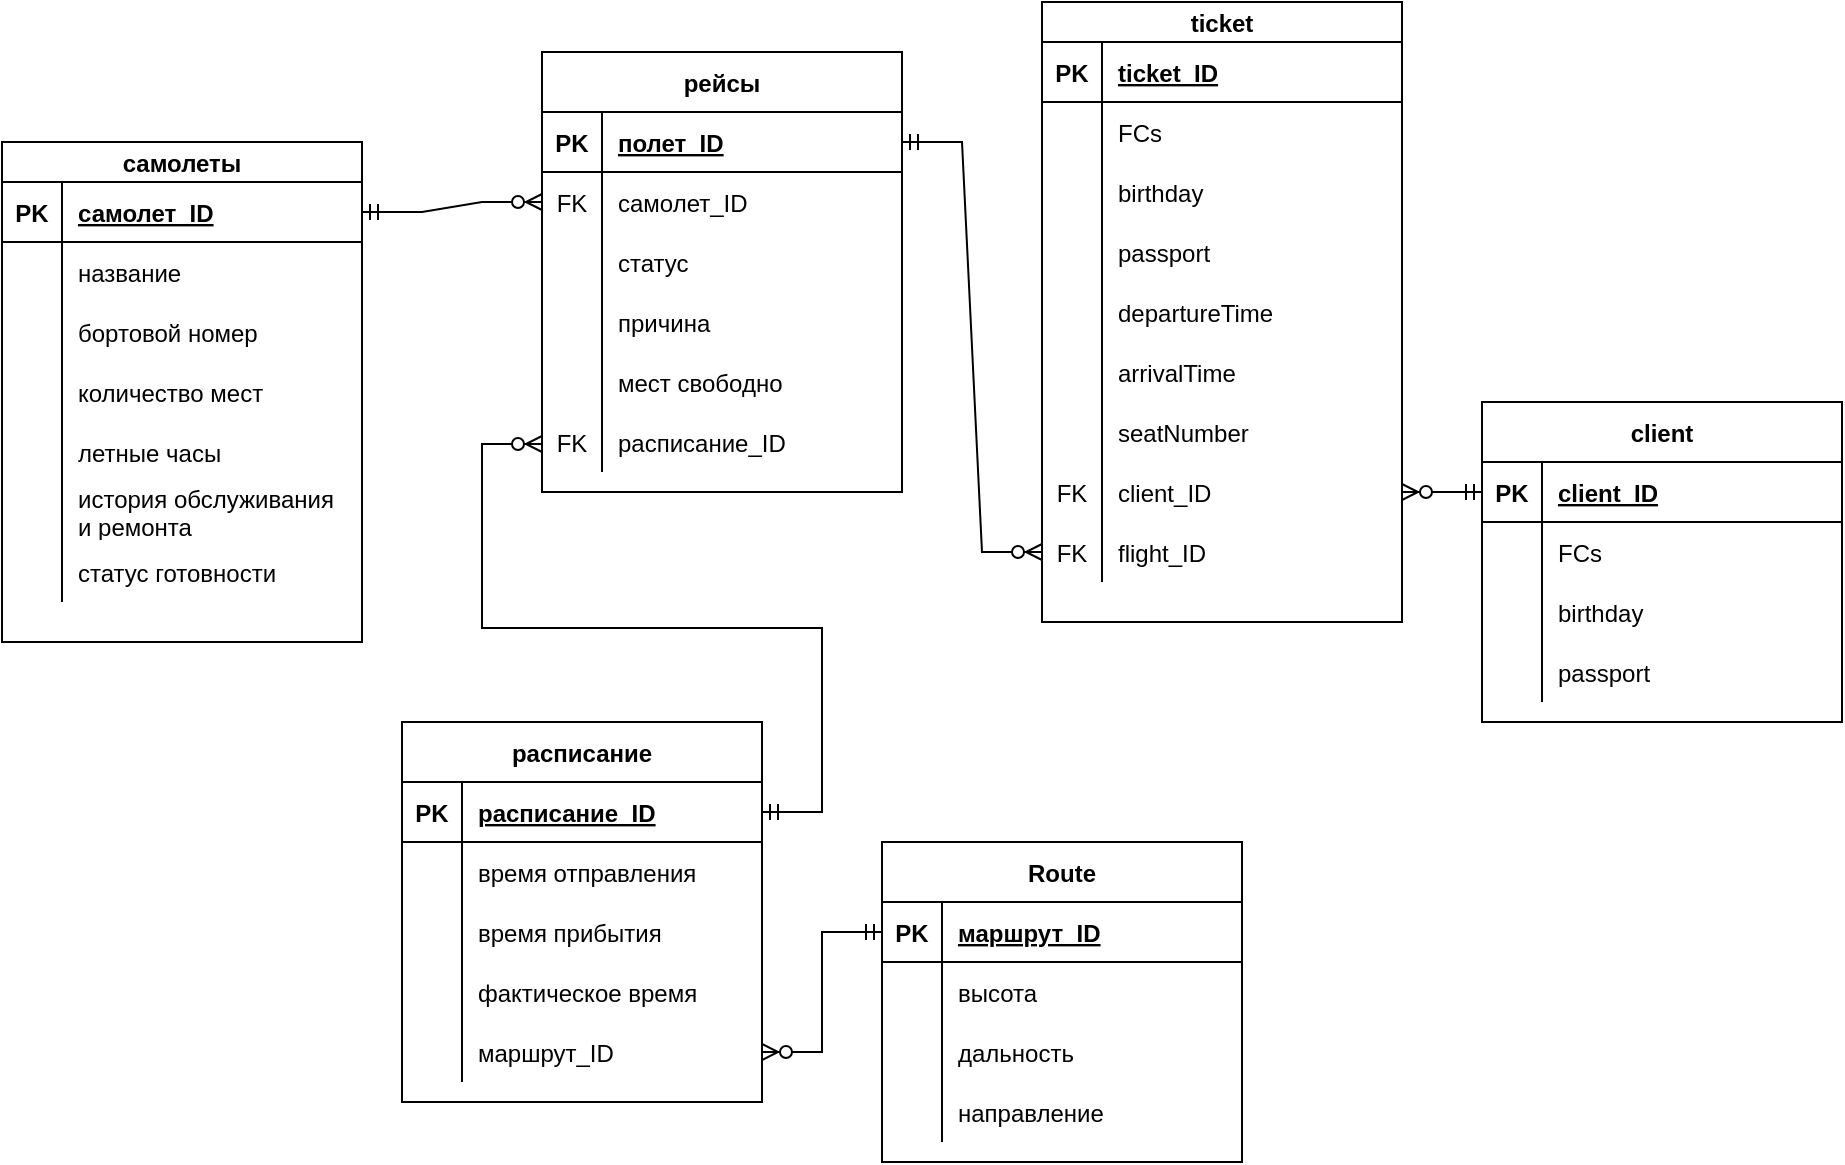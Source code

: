 <mxfile version="20.0.1" type="github">
  <diagram id="R2lEEEUBdFMjLlhIrx00" name="Page-1">
    <mxGraphModel dx="2272" dy="792" grid="1" gridSize="10" guides="1" tooltips="1" connect="1" arrows="1" fold="1" page="1" pageScale="1" pageWidth="850" pageHeight="1100" math="0" shadow="0" extFonts="Permanent Marker^https://fonts.googleapis.com/css?family=Permanent+Marker">
      <root>
        <mxCell id="0" />
        <mxCell id="1" parent="0" />
        <mxCell id="EVP1Cg2In_vTliaGGK_m-15" value="самолеты" style="shape=table;startSize=20;container=1;collapsible=1;childLayout=tableLayout;fixedRows=1;rowLines=0;fontStyle=1;align=center;resizeLast=1;" parent="1" vertex="1">
          <mxGeometry x="-830" y="100" width="180" height="250" as="geometry" />
        </mxCell>
        <mxCell id="EVP1Cg2In_vTliaGGK_m-16" value="" style="shape=tableRow;horizontal=0;startSize=0;swimlaneHead=0;swimlaneBody=0;fillColor=none;collapsible=0;dropTarget=0;points=[[0,0.5],[1,0.5]];portConstraint=eastwest;top=0;left=0;right=0;bottom=1;" parent="EVP1Cg2In_vTliaGGK_m-15" vertex="1">
          <mxGeometry y="20" width="180" height="30" as="geometry" />
        </mxCell>
        <mxCell id="EVP1Cg2In_vTliaGGK_m-17" value="PK" style="shape=partialRectangle;connectable=0;fillColor=none;top=0;left=0;bottom=0;right=0;fontStyle=1;overflow=hidden;" parent="EVP1Cg2In_vTliaGGK_m-16" vertex="1">
          <mxGeometry width="30" height="30" as="geometry">
            <mxRectangle width="30" height="30" as="alternateBounds" />
          </mxGeometry>
        </mxCell>
        <mxCell id="EVP1Cg2In_vTliaGGK_m-18" value="самолет_ID" style="shape=partialRectangle;connectable=0;fillColor=none;top=0;left=0;bottom=0;right=0;align=left;spacingLeft=6;fontStyle=5;overflow=hidden;" parent="EVP1Cg2In_vTliaGGK_m-16" vertex="1">
          <mxGeometry x="30" width="150" height="30" as="geometry">
            <mxRectangle width="150" height="30" as="alternateBounds" />
          </mxGeometry>
        </mxCell>
        <mxCell id="EVP1Cg2In_vTliaGGK_m-19" value="" style="shape=tableRow;horizontal=0;startSize=0;swimlaneHead=0;swimlaneBody=0;fillColor=none;collapsible=0;dropTarget=0;points=[[0,0.5],[1,0.5]];portConstraint=eastwest;top=0;left=0;right=0;bottom=0;" parent="EVP1Cg2In_vTliaGGK_m-15" vertex="1">
          <mxGeometry y="50" width="180" height="30" as="geometry" />
        </mxCell>
        <mxCell id="EVP1Cg2In_vTliaGGK_m-20" value="" style="shape=partialRectangle;connectable=0;fillColor=none;top=0;left=0;bottom=0;right=0;editable=1;overflow=hidden;" parent="EVP1Cg2In_vTliaGGK_m-19" vertex="1">
          <mxGeometry width="30" height="30" as="geometry">
            <mxRectangle width="30" height="30" as="alternateBounds" />
          </mxGeometry>
        </mxCell>
        <mxCell id="EVP1Cg2In_vTliaGGK_m-21" value="название" style="shape=partialRectangle;connectable=0;fillColor=none;top=0;left=0;bottom=0;right=0;align=left;spacingLeft=6;overflow=hidden;" parent="EVP1Cg2In_vTliaGGK_m-19" vertex="1">
          <mxGeometry x="30" width="150" height="30" as="geometry">
            <mxRectangle width="150" height="30" as="alternateBounds" />
          </mxGeometry>
        </mxCell>
        <mxCell id="EVP1Cg2In_vTliaGGK_m-22" value="" style="shape=tableRow;horizontal=0;startSize=0;swimlaneHead=0;swimlaneBody=0;fillColor=none;collapsible=0;dropTarget=0;points=[[0,0.5],[1,0.5]];portConstraint=eastwest;top=0;left=0;right=0;bottom=0;" parent="EVP1Cg2In_vTliaGGK_m-15" vertex="1">
          <mxGeometry y="80" width="180" height="30" as="geometry" />
        </mxCell>
        <mxCell id="EVP1Cg2In_vTliaGGK_m-23" value="" style="shape=partialRectangle;connectable=0;fillColor=none;top=0;left=0;bottom=0;right=0;editable=1;overflow=hidden;" parent="EVP1Cg2In_vTliaGGK_m-22" vertex="1">
          <mxGeometry width="30" height="30" as="geometry">
            <mxRectangle width="30" height="30" as="alternateBounds" />
          </mxGeometry>
        </mxCell>
        <mxCell id="EVP1Cg2In_vTliaGGK_m-24" value="бортовой номер" style="shape=partialRectangle;connectable=0;fillColor=none;top=0;left=0;bottom=0;right=0;align=left;spacingLeft=6;overflow=hidden;" parent="EVP1Cg2In_vTliaGGK_m-22" vertex="1">
          <mxGeometry x="30" width="150" height="30" as="geometry">
            <mxRectangle width="150" height="30" as="alternateBounds" />
          </mxGeometry>
        </mxCell>
        <mxCell id="EVP1Cg2In_vTliaGGK_m-25" value="" style="shape=tableRow;horizontal=0;startSize=0;swimlaneHead=0;swimlaneBody=0;fillColor=none;collapsible=0;dropTarget=0;points=[[0,0.5],[1,0.5]];portConstraint=eastwest;top=0;left=0;right=0;bottom=0;" parent="EVP1Cg2In_vTliaGGK_m-15" vertex="1">
          <mxGeometry y="110" width="180" height="30" as="geometry" />
        </mxCell>
        <mxCell id="EVP1Cg2In_vTliaGGK_m-26" value="" style="shape=partialRectangle;connectable=0;fillColor=none;top=0;left=0;bottom=0;right=0;editable=1;overflow=hidden;" parent="EVP1Cg2In_vTliaGGK_m-25" vertex="1">
          <mxGeometry width="30" height="30" as="geometry">
            <mxRectangle width="30" height="30" as="alternateBounds" />
          </mxGeometry>
        </mxCell>
        <mxCell id="EVP1Cg2In_vTliaGGK_m-27" value="количество мест" style="shape=partialRectangle;connectable=0;fillColor=none;top=0;left=0;bottom=0;right=0;align=left;spacingLeft=6;overflow=hidden;" parent="EVP1Cg2In_vTliaGGK_m-25" vertex="1">
          <mxGeometry x="30" width="150" height="30" as="geometry">
            <mxRectangle width="150" height="30" as="alternateBounds" />
          </mxGeometry>
        </mxCell>
        <mxCell id="EmTfb2nAVHBitXqG1vNp-50" value="" style="shape=tableRow;horizontal=0;startSize=0;swimlaneHead=0;swimlaneBody=0;fillColor=none;collapsible=0;dropTarget=0;points=[[0,0.5],[1,0.5]];portConstraint=eastwest;top=0;left=0;right=0;bottom=0;" parent="EVP1Cg2In_vTliaGGK_m-15" vertex="1">
          <mxGeometry y="140" width="180" height="30" as="geometry" />
        </mxCell>
        <mxCell id="EmTfb2nAVHBitXqG1vNp-51" value="" style="shape=partialRectangle;connectable=0;fillColor=none;top=0;left=0;bottom=0;right=0;editable=1;overflow=hidden;" parent="EmTfb2nAVHBitXqG1vNp-50" vertex="1">
          <mxGeometry width="30" height="30" as="geometry">
            <mxRectangle width="30" height="30" as="alternateBounds" />
          </mxGeometry>
        </mxCell>
        <mxCell id="EmTfb2nAVHBitXqG1vNp-52" value="летные часы" style="shape=partialRectangle;connectable=0;fillColor=none;top=0;left=0;bottom=0;right=0;align=left;spacingLeft=6;overflow=hidden;" parent="EmTfb2nAVHBitXqG1vNp-50" vertex="1">
          <mxGeometry x="30" width="150" height="30" as="geometry">
            <mxRectangle width="150" height="30" as="alternateBounds" />
          </mxGeometry>
        </mxCell>
        <mxCell id="KDdJ_KbL6kXh5Y3E89qK-73" value="" style="shape=tableRow;horizontal=0;startSize=0;swimlaneHead=0;swimlaneBody=0;fillColor=none;collapsible=0;dropTarget=0;points=[[0,0.5],[1,0.5]];portConstraint=eastwest;top=0;left=0;right=0;bottom=0;" parent="EVP1Cg2In_vTliaGGK_m-15" vertex="1">
          <mxGeometry y="170" width="180" height="30" as="geometry" />
        </mxCell>
        <mxCell id="KDdJ_KbL6kXh5Y3E89qK-74" value="" style="shape=partialRectangle;connectable=0;fillColor=none;top=0;left=0;bottom=0;right=0;editable=1;overflow=hidden;" parent="KDdJ_KbL6kXh5Y3E89qK-73" vertex="1">
          <mxGeometry width="30" height="30" as="geometry">
            <mxRectangle width="30" height="30" as="alternateBounds" />
          </mxGeometry>
        </mxCell>
        <mxCell id="KDdJ_KbL6kXh5Y3E89qK-75" value="история обслуживания &#xa;и ремонта" style="shape=partialRectangle;connectable=0;fillColor=none;top=0;left=0;bottom=0;right=0;align=left;spacingLeft=6;overflow=hidden;" parent="KDdJ_KbL6kXh5Y3E89qK-73" vertex="1">
          <mxGeometry x="30" width="150" height="30" as="geometry">
            <mxRectangle width="150" height="30" as="alternateBounds" />
          </mxGeometry>
        </mxCell>
        <mxCell id="kuykqYTaelp19bQDt3yY-20" value="" style="shape=tableRow;horizontal=0;startSize=0;swimlaneHead=0;swimlaneBody=0;fillColor=none;collapsible=0;dropTarget=0;points=[[0,0.5],[1,0.5]];portConstraint=eastwest;top=0;left=0;right=0;bottom=0;" vertex="1" parent="EVP1Cg2In_vTliaGGK_m-15">
          <mxGeometry y="200" width="180" height="30" as="geometry" />
        </mxCell>
        <mxCell id="kuykqYTaelp19bQDt3yY-21" value="" style="shape=partialRectangle;connectable=0;fillColor=none;top=0;left=0;bottom=0;right=0;editable=1;overflow=hidden;" vertex="1" parent="kuykqYTaelp19bQDt3yY-20">
          <mxGeometry width="30" height="30" as="geometry">
            <mxRectangle width="30" height="30" as="alternateBounds" />
          </mxGeometry>
        </mxCell>
        <mxCell id="kuykqYTaelp19bQDt3yY-22" value="статус готовности" style="shape=partialRectangle;connectable=0;fillColor=none;top=0;left=0;bottom=0;right=0;align=left;spacingLeft=6;overflow=hidden;" vertex="1" parent="kuykqYTaelp19bQDt3yY-20">
          <mxGeometry x="30" width="150" height="30" as="geometry">
            <mxRectangle width="150" height="30" as="alternateBounds" />
          </mxGeometry>
        </mxCell>
        <mxCell id="EVP1Cg2In_vTliaGGK_m-28" value="ticket" style="shape=table;startSize=20;container=1;collapsible=1;childLayout=tableLayout;fixedRows=1;rowLines=0;fontStyle=1;align=center;resizeLast=1;" parent="1" vertex="1">
          <mxGeometry x="-310" y="30" width="180" height="310" as="geometry" />
        </mxCell>
        <mxCell id="EVP1Cg2In_vTliaGGK_m-29" value="" style="shape=tableRow;horizontal=0;startSize=0;swimlaneHead=0;swimlaneBody=0;fillColor=none;collapsible=0;dropTarget=0;points=[[0,0.5],[1,0.5]];portConstraint=eastwest;top=0;left=0;right=0;bottom=1;" parent="EVP1Cg2In_vTliaGGK_m-28" vertex="1">
          <mxGeometry y="20" width="180" height="30" as="geometry" />
        </mxCell>
        <mxCell id="EVP1Cg2In_vTliaGGK_m-30" value="PK" style="shape=partialRectangle;connectable=0;fillColor=none;top=0;left=0;bottom=0;right=0;fontStyle=1;overflow=hidden;" parent="EVP1Cg2In_vTliaGGK_m-29" vertex="1">
          <mxGeometry width="30" height="30" as="geometry">
            <mxRectangle width="30" height="30" as="alternateBounds" />
          </mxGeometry>
        </mxCell>
        <mxCell id="EVP1Cg2In_vTliaGGK_m-31" value="ticket_ID" style="shape=partialRectangle;connectable=0;fillColor=none;top=0;left=0;bottom=0;right=0;align=left;spacingLeft=6;fontStyle=5;overflow=hidden;" parent="EVP1Cg2In_vTliaGGK_m-29" vertex="1">
          <mxGeometry x="30" width="150" height="30" as="geometry">
            <mxRectangle width="150" height="30" as="alternateBounds" />
          </mxGeometry>
        </mxCell>
        <mxCell id="EVP1Cg2In_vTliaGGK_m-32" value="" style="shape=tableRow;horizontal=0;startSize=0;swimlaneHead=0;swimlaneBody=0;fillColor=none;collapsible=0;dropTarget=0;points=[[0,0.5],[1,0.5]];portConstraint=eastwest;top=0;left=0;right=0;bottom=0;" parent="EVP1Cg2In_vTliaGGK_m-28" vertex="1">
          <mxGeometry y="50" width="180" height="30" as="geometry" />
        </mxCell>
        <mxCell id="EVP1Cg2In_vTliaGGK_m-33" value="" style="shape=partialRectangle;connectable=0;fillColor=none;top=0;left=0;bottom=0;right=0;editable=1;overflow=hidden;" parent="EVP1Cg2In_vTliaGGK_m-32" vertex="1">
          <mxGeometry width="30" height="30" as="geometry">
            <mxRectangle width="30" height="30" as="alternateBounds" />
          </mxGeometry>
        </mxCell>
        <mxCell id="EVP1Cg2In_vTliaGGK_m-34" value="FCs" style="shape=partialRectangle;connectable=0;fillColor=none;top=0;left=0;bottom=0;right=0;align=left;spacingLeft=6;overflow=hidden;" parent="EVP1Cg2In_vTliaGGK_m-32" vertex="1">
          <mxGeometry x="30" width="150" height="30" as="geometry">
            <mxRectangle width="150" height="30" as="alternateBounds" />
          </mxGeometry>
        </mxCell>
        <mxCell id="EVP1Cg2In_vTliaGGK_m-35" value="" style="shape=tableRow;horizontal=0;startSize=0;swimlaneHead=0;swimlaneBody=0;fillColor=none;collapsible=0;dropTarget=0;points=[[0,0.5],[1,0.5]];portConstraint=eastwest;top=0;left=0;right=0;bottom=0;" parent="EVP1Cg2In_vTliaGGK_m-28" vertex="1">
          <mxGeometry y="80" width="180" height="30" as="geometry" />
        </mxCell>
        <mxCell id="EVP1Cg2In_vTliaGGK_m-36" value="" style="shape=partialRectangle;connectable=0;fillColor=none;top=0;left=0;bottom=0;right=0;editable=1;overflow=hidden;" parent="EVP1Cg2In_vTliaGGK_m-35" vertex="1">
          <mxGeometry width="30" height="30" as="geometry">
            <mxRectangle width="30" height="30" as="alternateBounds" />
          </mxGeometry>
        </mxCell>
        <mxCell id="EVP1Cg2In_vTliaGGK_m-37" value="birthday" style="shape=partialRectangle;connectable=0;fillColor=none;top=0;left=0;bottom=0;right=0;align=left;spacingLeft=6;overflow=hidden;" parent="EVP1Cg2In_vTliaGGK_m-35" vertex="1">
          <mxGeometry x="30" width="150" height="30" as="geometry">
            <mxRectangle width="150" height="30" as="alternateBounds" />
          </mxGeometry>
        </mxCell>
        <mxCell id="KDdJ_KbL6kXh5Y3E89qK-70" value="" style="shape=tableRow;horizontal=0;startSize=0;swimlaneHead=0;swimlaneBody=0;fillColor=none;collapsible=0;dropTarget=0;points=[[0,0.5],[1,0.5]];portConstraint=eastwest;top=0;left=0;right=0;bottom=0;" parent="EVP1Cg2In_vTliaGGK_m-28" vertex="1">
          <mxGeometry y="110" width="180" height="30" as="geometry" />
        </mxCell>
        <mxCell id="KDdJ_KbL6kXh5Y3E89qK-71" value="" style="shape=partialRectangle;connectable=0;fillColor=none;top=0;left=0;bottom=0;right=0;editable=1;overflow=hidden;" parent="KDdJ_KbL6kXh5Y3E89qK-70" vertex="1">
          <mxGeometry width="30" height="30" as="geometry">
            <mxRectangle width="30" height="30" as="alternateBounds" />
          </mxGeometry>
        </mxCell>
        <mxCell id="KDdJ_KbL6kXh5Y3E89qK-72" value="passport" style="shape=partialRectangle;connectable=0;fillColor=none;top=0;left=0;bottom=0;right=0;align=left;spacingLeft=6;overflow=hidden;" parent="KDdJ_KbL6kXh5Y3E89qK-70" vertex="1">
          <mxGeometry x="30" width="150" height="30" as="geometry">
            <mxRectangle width="150" height="30" as="alternateBounds" />
          </mxGeometry>
        </mxCell>
        <mxCell id="EVP1Cg2In_vTliaGGK_m-38" value="" style="shape=tableRow;horizontal=0;startSize=0;swimlaneHead=0;swimlaneBody=0;fillColor=none;collapsible=0;dropTarget=0;points=[[0,0.5],[1,0.5]];portConstraint=eastwest;top=0;left=0;right=0;bottom=0;" parent="EVP1Cg2In_vTliaGGK_m-28" vertex="1">
          <mxGeometry y="140" width="180" height="30" as="geometry" />
        </mxCell>
        <mxCell id="EVP1Cg2In_vTliaGGK_m-39" value="" style="shape=partialRectangle;connectable=0;fillColor=none;top=0;left=0;bottom=0;right=0;editable=1;overflow=hidden;" parent="EVP1Cg2In_vTliaGGK_m-38" vertex="1">
          <mxGeometry width="30" height="30" as="geometry">
            <mxRectangle width="30" height="30" as="alternateBounds" />
          </mxGeometry>
        </mxCell>
        <mxCell id="EVP1Cg2In_vTliaGGK_m-40" value="departureTime" style="shape=partialRectangle;connectable=0;fillColor=none;top=0;left=0;bottom=0;right=0;align=left;spacingLeft=6;overflow=hidden;" parent="EVP1Cg2In_vTliaGGK_m-38" vertex="1">
          <mxGeometry x="30" width="150" height="30" as="geometry">
            <mxRectangle width="150" height="30" as="alternateBounds" />
          </mxGeometry>
        </mxCell>
        <mxCell id="EVP1Cg2In_vTliaGGK_m-41" value="" style="shape=tableRow;horizontal=0;startSize=0;swimlaneHead=0;swimlaneBody=0;fillColor=none;collapsible=0;dropTarget=0;points=[[0,0.5],[1,0.5]];portConstraint=eastwest;top=0;left=0;right=0;bottom=0;" parent="EVP1Cg2In_vTliaGGK_m-28" vertex="1">
          <mxGeometry y="170" width="180" height="30" as="geometry" />
        </mxCell>
        <mxCell id="EVP1Cg2In_vTliaGGK_m-42" value="" style="shape=partialRectangle;connectable=0;fillColor=none;top=0;left=0;bottom=0;right=0;editable=1;overflow=hidden;" parent="EVP1Cg2In_vTliaGGK_m-41" vertex="1">
          <mxGeometry width="30" height="30" as="geometry">
            <mxRectangle width="30" height="30" as="alternateBounds" />
          </mxGeometry>
        </mxCell>
        <mxCell id="EVP1Cg2In_vTliaGGK_m-43" value="arrivalTime" style="shape=partialRectangle;connectable=0;fillColor=none;top=0;left=0;bottom=0;right=0;align=left;spacingLeft=6;overflow=hidden;" parent="EVP1Cg2In_vTliaGGK_m-41" vertex="1">
          <mxGeometry x="30" width="150" height="30" as="geometry">
            <mxRectangle width="150" height="30" as="alternateBounds" />
          </mxGeometry>
        </mxCell>
        <mxCell id="EVP1Cg2In_vTliaGGK_m-69" value="" style="shape=tableRow;horizontal=0;startSize=0;swimlaneHead=0;swimlaneBody=0;fillColor=none;collapsible=0;dropTarget=0;points=[[0,0.5],[1,0.5]];portConstraint=eastwest;top=0;left=0;right=0;bottom=0;" parent="EVP1Cg2In_vTliaGGK_m-28" vertex="1">
          <mxGeometry y="200" width="180" height="30" as="geometry" />
        </mxCell>
        <mxCell id="EVP1Cg2In_vTliaGGK_m-70" value="" style="shape=partialRectangle;connectable=0;fillColor=none;top=0;left=0;bottom=0;right=0;editable=1;overflow=hidden;" parent="EVP1Cg2In_vTliaGGK_m-69" vertex="1">
          <mxGeometry width="30" height="30" as="geometry">
            <mxRectangle width="30" height="30" as="alternateBounds" />
          </mxGeometry>
        </mxCell>
        <mxCell id="EVP1Cg2In_vTliaGGK_m-71" value="seatNumber" style="shape=partialRectangle;connectable=0;fillColor=none;top=0;left=0;bottom=0;right=0;align=left;spacingLeft=6;overflow=hidden;" parent="EVP1Cg2In_vTliaGGK_m-69" vertex="1">
          <mxGeometry x="30" width="150" height="30" as="geometry">
            <mxRectangle width="150" height="30" as="alternateBounds" />
          </mxGeometry>
        </mxCell>
        <mxCell id="KDdJ_KbL6kXh5Y3E89qK-27" value="" style="shape=tableRow;horizontal=0;startSize=0;swimlaneHead=0;swimlaneBody=0;fillColor=none;collapsible=0;dropTarget=0;points=[[0,0.5],[1,0.5]];portConstraint=eastwest;top=0;left=0;right=0;bottom=0;" parent="EVP1Cg2In_vTliaGGK_m-28" vertex="1">
          <mxGeometry y="230" width="180" height="30" as="geometry" />
        </mxCell>
        <mxCell id="KDdJ_KbL6kXh5Y3E89qK-28" value="FK" style="shape=partialRectangle;connectable=0;fillColor=none;top=0;left=0;bottom=0;right=0;editable=1;overflow=hidden;" parent="KDdJ_KbL6kXh5Y3E89qK-27" vertex="1">
          <mxGeometry width="30" height="30" as="geometry">
            <mxRectangle width="30" height="30" as="alternateBounds" />
          </mxGeometry>
        </mxCell>
        <mxCell id="KDdJ_KbL6kXh5Y3E89qK-29" value="client_ID" style="shape=partialRectangle;connectable=0;fillColor=none;top=0;left=0;bottom=0;right=0;align=left;spacingLeft=6;overflow=hidden;" parent="KDdJ_KbL6kXh5Y3E89qK-27" vertex="1">
          <mxGeometry x="30" width="150" height="30" as="geometry">
            <mxRectangle width="150" height="30" as="alternateBounds" />
          </mxGeometry>
        </mxCell>
        <mxCell id="EVP1Cg2In_vTliaGGK_m-44" value="" style="shape=tableRow;horizontal=0;startSize=0;swimlaneHead=0;swimlaneBody=0;fillColor=none;collapsible=0;dropTarget=0;points=[[0,0.5],[1,0.5]];portConstraint=eastwest;top=0;left=0;right=0;bottom=0;" parent="EVP1Cg2In_vTliaGGK_m-28" vertex="1">
          <mxGeometry y="260" width="180" height="30" as="geometry" />
        </mxCell>
        <mxCell id="EVP1Cg2In_vTliaGGK_m-45" value="FK" style="shape=partialRectangle;connectable=0;fillColor=none;top=0;left=0;bottom=0;right=0;editable=1;overflow=hidden;" parent="EVP1Cg2In_vTliaGGK_m-44" vertex="1">
          <mxGeometry width="30" height="30" as="geometry">
            <mxRectangle width="30" height="30" as="alternateBounds" />
          </mxGeometry>
        </mxCell>
        <mxCell id="EVP1Cg2In_vTliaGGK_m-46" value="flight_ID" style="shape=partialRectangle;connectable=0;fillColor=none;top=0;left=0;bottom=0;right=0;align=left;spacingLeft=6;overflow=hidden;" parent="EVP1Cg2In_vTliaGGK_m-44" vertex="1">
          <mxGeometry x="30" width="150" height="30" as="geometry">
            <mxRectangle width="150" height="30" as="alternateBounds" />
          </mxGeometry>
        </mxCell>
        <mxCell id="KDdJ_KbL6kXh5Y3E89qK-1" value="client" style="shape=table;startSize=30;container=1;collapsible=1;childLayout=tableLayout;fixedRows=1;rowLines=0;fontStyle=1;align=center;resizeLast=1;" parent="1" vertex="1">
          <mxGeometry x="-90" y="230" width="180" height="160" as="geometry" />
        </mxCell>
        <mxCell id="KDdJ_KbL6kXh5Y3E89qK-2" value="" style="shape=tableRow;horizontal=0;startSize=0;swimlaneHead=0;swimlaneBody=0;fillColor=none;collapsible=0;dropTarget=0;points=[[0,0.5],[1,0.5]];portConstraint=eastwest;top=0;left=0;right=0;bottom=1;" parent="KDdJ_KbL6kXh5Y3E89qK-1" vertex="1">
          <mxGeometry y="30" width="180" height="30" as="geometry" />
        </mxCell>
        <mxCell id="KDdJ_KbL6kXh5Y3E89qK-3" value="PK" style="shape=partialRectangle;connectable=0;fillColor=none;top=0;left=0;bottom=0;right=0;fontStyle=1;overflow=hidden;" parent="KDdJ_KbL6kXh5Y3E89qK-2" vertex="1">
          <mxGeometry width="30" height="30" as="geometry">
            <mxRectangle width="30" height="30" as="alternateBounds" />
          </mxGeometry>
        </mxCell>
        <mxCell id="KDdJ_KbL6kXh5Y3E89qK-4" value="client_ID" style="shape=partialRectangle;connectable=0;fillColor=none;top=0;left=0;bottom=0;right=0;align=left;spacingLeft=6;fontStyle=5;overflow=hidden;" parent="KDdJ_KbL6kXh5Y3E89qK-2" vertex="1">
          <mxGeometry x="30" width="150" height="30" as="geometry">
            <mxRectangle width="150" height="30" as="alternateBounds" />
          </mxGeometry>
        </mxCell>
        <mxCell id="KDdJ_KbL6kXh5Y3E89qK-5" value="" style="shape=tableRow;horizontal=0;startSize=0;swimlaneHead=0;swimlaneBody=0;fillColor=none;collapsible=0;dropTarget=0;points=[[0,0.5],[1,0.5]];portConstraint=eastwest;top=0;left=0;right=0;bottom=0;" parent="KDdJ_KbL6kXh5Y3E89qK-1" vertex="1">
          <mxGeometry y="60" width="180" height="30" as="geometry" />
        </mxCell>
        <mxCell id="KDdJ_KbL6kXh5Y3E89qK-6" value="" style="shape=partialRectangle;connectable=0;fillColor=none;top=0;left=0;bottom=0;right=0;editable=1;overflow=hidden;" parent="KDdJ_KbL6kXh5Y3E89qK-5" vertex="1">
          <mxGeometry width="30" height="30" as="geometry">
            <mxRectangle width="30" height="30" as="alternateBounds" />
          </mxGeometry>
        </mxCell>
        <mxCell id="KDdJ_KbL6kXh5Y3E89qK-7" value="FCs" style="shape=partialRectangle;connectable=0;fillColor=none;top=0;left=0;bottom=0;right=0;align=left;spacingLeft=6;overflow=hidden;" parent="KDdJ_KbL6kXh5Y3E89qK-5" vertex="1">
          <mxGeometry x="30" width="150" height="30" as="geometry">
            <mxRectangle width="150" height="30" as="alternateBounds" />
          </mxGeometry>
        </mxCell>
        <mxCell id="KDdJ_KbL6kXh5Y3E89qK-8" value="" style="shape=tableRow;horizontal=0;startSize=0;swimlaneHead=0;swimlaneBody=0;fillColor=none;collapsible=0;dropTarget=0;points=[[0,0.5],[1,0.5]];portConstraint=eastwest;top=0;left=0;right=0;bottom=0;" parent="KDdJ_KbL6kXh5Y3E89qK-1" vertex="1">
          <mxGeometry y="90" width="180" height="30" as="geometry" />
        </mxCell>
        <mxCell id="KDdJ_KbL6kXh5Y3E89qK-9" value="" style="shape=partialRectangle;connectable=0;fillColor=none;top=0;left=0;bottom=0;right=0;editable=1;overflow=hidden;" parent="KDdJ_KbL6kXh5Y3E89qK-8" vertex="1">
          <mxGeometry width="30" height="30" as="geometry">
            <mxRectangle width="30" height="30" as="alternateBounds" />
          </mxGeometry>
        </mxCell>
        <mxCell id="KDdJ_KbL6kXh5Y3E89qK-10" value="birthday" style="shape=partialRectangle;connectable=0;fillColor=none;top=0;left=0;bottom=0;right=0;align=left;spacingLeft=6;overflow=hidden;" parent="KDdJ_KbL6kXh5Y3E89qK-8" vertex="1">
          <mxGeometry x="30" width="150" height="30" as="geometry">
            <mxRectangle width="150" height="30" as="alternateBounds" />
          </mxGeometry>
        </mxCell>
        <mxCell id="KDdJ_KbL6kXh5Y3E89qK-11" value="" style="shape=tableRow;horizontal=0;startSize=0;swimlaneHead=0;swimlaneBody=0;fillColor=none;collapsible=0;dropTarget=0;points=[[0,0.5],[1,0.5]];portConstraint=eastwest;top=0;left=0;right=0;bottom=0;" parent="KDdJ_KbL6kXh5Y3E89qK-1" vertex="1">
          <mxGeometry y="120" width="180" height="30" as="geometry" />
        </mxCell>
        <mxCell id="KDdJ_KbL6kXh5Y3E89qK-12" value="" style="shape=partialRectangle;connectable=0;fillColor=none;top=0;left=0;bottom=0;right=0;editable=1;overflow=hidden;" parent="KDdJ_KbL6kXh5Y3E89qK-11" vertex="1">
          <mxGeometry width="30" height="30" as="geometry">
            <mxRectangle width="30" height="30" as="alternateBounds" />
          </mxGeometry>
        </mxCell>
        <mxCell id="KDdJ_KbL6kXh5Y3E89qK-13" value="passport" style="shape=partialRectangle;connectable=0;fillColor=none;top=0;left=0;bottom=0;right=0;align=left;spacingLeft=6;overflow=hidden;" parent="KDdJ_KbL6kXh5Y3E89qK-11" vertex="1">
          <mxGeometry x="30" width="150" height="30" as="geometry">
            <mxRectangle width="150" height="30" as="alternateBounds" />
          </mxGeometry>
        </mxCell>
        <mxCell id="KDdJ_KbL6kXh5Y3E89qK-14" value="расписание" style="shape=table;startSize=30;container=1;collapsible=1;childLayout=tableLayout;fixedRows=1;rowLines=0;fontStyle=1;align=center;resizeLast=1;" parent="1" vertex="1">
          <mxGeometry x="-630" y="390" width="180" height="190" as="geometry" />
        </mxCell>
        <mxCell id="KDdJ_KbL6kXh5Y3E89qK-15" value="" style="shape=tableRow;horizontal=0;startSize=0;swimlaneHead=0;swimlaneBody=0;fillColor=none;collapsible=0;dropTarget=0;points=[[0,0.5],[1,0.5]];portConstraint=eastwest;top=0;left=0;right=0;bottom=1;" parent="KDdJ_KbL6kXh5Y3E89qK-14" vertex="1">
          <mxGeometry y="30" width="180" height="30" as="geometry" />
        </mxCell>
        <mxCell id="KDdJ_KbL6kXh5Y3E89qK-16" value="PK" style="shape=partialRectangle;connectable=0;fillColor=none;top=0;left=0;bottom=0;right=0;fontStyle=1;overflow=hidden;" parent="KDdJ_KbL6kXh5Y3E89qK-15" vertex="1">
          <mxGeometry width="30" height="30" as="geometry">
            <mxRectangle width="30" height="30" as="alternateBounds" />
          </mxGeometry>
        </mxCell>
        <mxCell id="KDdJ_KbL6kXh5Y3E89qK-17" value="расписание_ID" style="shape=partialRectangle;connectable=0;fillColor=none;top=0;left=0;bottom=0;right=0;align=left;spacingLeft=6;fontStyle=5;overflow=hidden;" parent="KDdJ_KbL6kXh5Y3E89qK-15" vertex="1">
          <mxGeometry x="30" width="150" height="30" as="geometry">
            <mxRectangle width="150" height="30" as="alternateBounds" />
          </mxGeometry>
        </mxCell>
        <mxCell id="KDdJ_KbL6kXh5Y3E89qK-18" value="" style="shape=tableRow;horizontal=0;startSize=0;swimlaneHead=0;swimlaneBody=0;fillColor=none;collapsible=0;dropTarget=0;points=[[0,0.5],[1,0.5]];portConstraint=eastwest;top=0;left=0;right=0;bottom=0;" parent="KDdJ_KbL6kXh5Y3E89qK-14" vertex="1">
          <mxGeometry y="60" width="180" height="30" as="geometry" />
        </mxCell>
        <mxCell id="KDdJ_KbL6kXh5Y3E89qK-19" value="" style="shape=partialRectangle;connectable=0;fillColor=none;top=0;left=0;bottom=0;right=0;editable=1;overflow=hidden;" parent="KDdJ_KbL6kXh5Y3E89qK-18" vertex="1">
          <mxGeometry width="30" height="30" as="geometry">
            <mxRectangle width="30" height="30" as="alternateBounds" />
          </mxGeometry>
        </mxCell>
        <mxCell id="KDdJ_KbL6kXh5Y3E89qK-20" value="время отправления" style="shape=partialRectangle;connectable=0;fillColor=none;top=0;left=0;bottom=0;right=0;align=left;spacingLeft=6;overflow=hidden;" parent="KDdJ_KbL6kXh5Y3E89qK-18" vertex="1">
          <mxGeometry x="30" width="150" height="30" as="geometry">
            <mxRectangle width="150" height="30" as="alternateBounds" />
          </mxGeometry>
        </mxCell>
        <mxCell id="KDdJ_KbL6kXh5Y3E89qK-21" value="" style="shape=tableRow;horizontal=0;startSize=0;swimlaneHead=0;swimlaneBody=0;fillColor=none;collapsible=0;dropTarget=0;points=[[0,0.5],[1,0.5]];portConstraint=eastwest;top=0;left=0;right=0;bottom=0;" parent="KDdJ_KbL6kXh5Y3E89qK-14" vertex="1">
          <mxGeometry y="90" width="180" height="30" as="geometry" />
        </mxCell>
        <mxCell id="KDdJ_KbL6kXh5Y3E89qK-22" value="" style="shape=partialRectangle;connectable=0;fillColor=none;top=0;left=0;bottom=0;right=0;editable=1;overflow=hidden;" parent="KDdJ_KbL6kXh5Y3E89qK-21" vertex="1">
          <mxGeometry width="30" height="30" as="geometry">
            <mxRectangle width="30" height="30" as="alternateBounds" />
          </mxGeometry>
        </mxCell>
        <mxCell id="KDdJ_KbL6kXh5Y3E89qK-23" value="время прибытия" style="shape=partialRectangle;connectable=0;fillColor=none;top=0;left=0;bottom=0;right=0;align=left;spacingLeft=6;overflow=hidden;" parent="KDdJ_KbL6kXh5Y3E89qK-21" vertex="1">
          <mxGeometry x="30" width="150" height="30" as="geometry">
            <mxRectangle width="150" height="30" as="alternateBounds" />
          </mxGeometry>
        </mxCell>
        <mxCell id="kuykqYTaelp19bQDt3yY-17" value="" style="shape=tableRow;horizontal=0;startSize=0;swimlaneHead=0;swimlaneBody=0;fillColor=none;collapsible=0;dropTarget=0;points=[[0,0.5],[1,0.5]];portConstraint=eastwest;top=0;left=0;right=0;bottom=0;" vertex="1" parent="KDdJ_KbL6kXh5Y3E89qK-14">
          <mxGeometry y="120" width="180" height="30" as="geometry" />
        </mxCell>
        <mxCell id="kuykqYTaelp19bQDt3yY-18" value="" style="shape=partialRectangle;connectable=0;fillColor=none;top=0;left=0;bottom=0;right=0;editable=1;overflow=hidden;" vertex="1" parent="kuykqYTaelp19bQDt3yY-17">
          <mxGeometry width="30" height="30" as="geometry">
            <mxRectangle width="30" height="30" as="alternateBounds" />
          </mxGeometry>
        </mxCell>
        <mxCell id="kuykqYTaelp19bQDt3yY-19" value="фактическое время" style="shape=partialRectangle;connectable=0;fillColor=none;top=0;left=0;bottom=0;right=0;align=left;spacingLeft=6;overflow=hidden;" vertex="1" parent="kuykqYTaelp19bQDt3yY-17">
          <mxGeometry x="30" width="150" height="30" as="geometry">
            <mxRectangle width="150" height="30" as="alternateBounds" />
          </mxGeometry>
        </mxCell>
        <mxCell id="KDdJ_KbL6kXh5Y3E89qK-125" value="" style="shape=tableRow;horizontal=0;startSize=0;swimlaneHead=0;swimlaneBody=0;fillColor=none;collapsible=0;dropTarget=0;points=[[0,0.5],[1,0.5]];portConstraint=eastwest;top=0;left=0;right=0;bottom=0;" parent="KDdJ_KbL6kXh5Y3E89qK-14" vertex="1">
          <mxGeometry y="150" width="180" height="30" as="geometry" />
        </mxCell>
        <mxCell id="KDdJ_KbL6kXh5Y3E89qK-126" value="" style="shape=partialRectangle;connectable=0;fillColor=none;top=0;left=0;bottom=0;right=0;editable=1;overflow=hidden;" parent="KDdJ_KbL6kXh5Y3E89qK-125" vertex="1">
          <mxGeometry width="30" height="30" as="geometry">
            <mxRectangle width="30" height="30" as="alternateBounds" />
          </mxGeometry>
        </mxCell>
        <mxCell id="KDdJ_KbL6kXh5Y3E89qK-127" value="маршрут_ID" style="shape=partialRectangle;connectable=0;fillColor=none;top=0;left=0;bottom=0;right=0;align=left;spacingLeft=6;overflow=hidden;" parent="KDdJ_KbL6kXh5Y3E89qK-125" vertex="1">
          <mxGeometry x="30" width="150" height="30" as="geometry">
            <mxRectangle width="150" height="30" as="alternateBounds" />
          </mxGeometry>
        </mxCell>
        <mxCell id="KDdJ_KbL6kXh5Y3E89qK-30" value="" style="edgeStyle=entityRelationEdgeStyle;fontSize=12;html=1;endArrow=ERzeroToMany;startArrow=ERmandOne;rounded=0;entryX=1;entryY=0.5;entryDx=0;entryDy=0;exitX=0;exitY=0.5;exitDx=0;exitDy=0;" parent="1" source="KDdJ_KbL6kXh5Y3E89qK-2" target="KDdJ_KbL6kXh5Y3E89qK-27" edge="1">
          <mxGeometry width="100" height="100" relative="1" as="geometry">
            <mxPoint x="-100" y="350" as="sourcePoint" />
            <mxPoint y="250" as="targetPoint" />
          </mxGeometry>
        </mxCell>
        <mxCell id="KDdJ_KbL6kXh5Y3E89qK-44" value="рейсы" style="shape=table;startSize=30;container=1;collapsible=1;childLayout=tableLayout;fixedRows=1;rowLines=0;fontStyle=1;align=center;resizeLast=1;" parent="1" vertex="1">
          <mxGeometry x="-560" y="55" width="180" height="220" as="geometry" />
        </mxCell>
        <mxCell id="KDdJ_KbL6kXh5Y3E89qK-45" value="" style="shape=tableRow;horizontal=0;startSize=0;swimlaneHead=0;swimlaneBody=0;fillColor=none;collapsible=0;dropTarget=0;points=[[0,0.5],[1,0.5]];portConstraint=eastwest;top=0;left=0;right=0;bottom=1;" parent="KDdJ_KbL6kXh5Y3E89qK-44" vertex="1">
          <mxGeometry y="30" width="180" height="30" as="geometry" />
        </mxCell>
        <mxCell id="KDdJ_KbL6kXh5Y3E89qK-46" value="PK" style="shape=partialRectangle;connectable=0;fillColor=none;top=0;left=0;bottom=0;right=0;fontStyle=1;overflow=hidden;" parent="KDdJ_KbL6kXh5Y3E89qK-45" vertex="1">
          <mxGeometry width="30" height="30" as="geometry">
            <mxRectangle width="30" height="30" as="alternateBounds" />
          </mxGeometry>
        </mxCell>
        <mxCell id="KDdJ_KbL6kXh5Y3E89qK-47" value="полет_ID" style="shape=partialRectangle;connectable=0;fillColor=none;top=0;left=0;bottom=0;right=0;align=left;spacingLeft=6;fontStyle=5;overflow=hidden;" parent="KDdJ_KbL6kXh5Y3E89qK-45" vertex="1">
          <mxGeometry x="30" width="150" height="30" as="geometry">
            <mxRectangle width="150" height="30" as="alternateBounds" />
          </mxGeometry>
        </mxCell>
        <mxCell id="KDdJ_KbL6kXh5Y3E89qK-51" value="" style="shape=tableRow;horizontal=0;startSize=0;swimlaneHead=0;swimlaneBody=0;fillColor=none;collapsible=0;dropTarget=0;points=[[0,0.5],[1,0.5]];portConstraint=eastwest;top=0;left=0;right=0;bottom=0;" parent="KDdJ_KbL6kXh5Y3E89qK-44" vertex="1">
          <mxGeometry y="60" width="180" height="30" as="geometry" />
        </mxCell>
        <mxCell id="KDdJ_KbL6kXh5Y3E89qK-52" value="FK" style="shape=partialRectangle;connectable=0;fillColor=none;top=0;left=0;bottom=0;right=0;editable=1;overflow=hidden;" parent="KDdJ_KbL6kXh5Y3E89qK-51" vertex="1">
          <mxGeometry width="30" height="30" as="geometry">
            <mxRectangle width="30" height="30" as="alternateBounds" />
          </mxGeometry>
        </mxCell>
        <mxCell id="KDdJ_KbL6kXh5Y3E89qK-53" value="самолет_ID" style="shape=partialRectangle;connectable=0;fillColor=none;top=0;left=0;bottom=0;right=0;align=left;spacingLeft=6;overflow=hidden;" parent="KDdJ_KbL6kXh5Y3E89qK-51" vertex="1">
          <mxGeometry x="30" width="150" height="30" as="geometry">
            <mxRectangle width="150" height="30" as="alternateBounds" />
          </mxGeometry>
        </mxCell>
        <mxCell id="KDdJ_KbL6kXh5Y3E89qK-95" value="" style="shape=tableRow;horizontal=0;startSize=0;swimlaneHead=0;swimlaneBody=0;fillColor=none;collapsible=0;dropTarget=0;points=[[0,0.5],[1,0.5]];portConstraint=eastwest;top=0;left=0;right=0;bottom=0;" parent="KDdJ_KbL6kXh5Y3E89qK-44" vertex="1">
          <mxGeometry y="90" width="180" height="30" as="geometry" />
        </mxCell>
        <mxCell id="KDdJ_KbL6kXh5Y3E89qK-96" value="" style="shape=partialRectangle;connectable=0;fillColor=none;top=0;left=0;bottom=0;right=0;editable=1;overflow=hidden;" parent="KDdJ_KbL6kXh5Y3E89qK-95" vertex="1">
          <mxGeometry width="30" height="30" as="geometry">
            <mxRectangle width="30" height="30" as="alternateBounds" />
          </mxGeometry>
        </mxCell>
        <mxCell id="KDdJ_KbL6kXh5Y3E89qK-97" value="статус" style="shape=partialRectangle;connectable=0;fillColor=none;top=0;left=0;bottom=0;right=0;align=left;spacingLeft=6;overflow=hidden;" parent="KDdJ_KbL6kXh5Y3E89qK-95" vertex="1">
          <mxGeometry x="30" width="150" height="30" as="geometry">
            <mxRectangle width="150" height="30" as="alternateBounds" />
          </mxGeometry>
        </mxCell>
        <mxCell id="kuykqYTaelp19bQDt3yY-23" value="" style="shape=tableRow;horizontal=0;startSize=0;swimlaneHead=0;swimlaneBody=0;fillColor=none;collapsible=0;dropTarget=0;points=[[0,0.5],[1,0.5]];portConstraint=eastwest;top=0;left=0;right=0;bottom=0;" vertex="1" parent="KDdJ_KbL6kXh5Y3E89qK-44">
          <mxGeometry y="120" width="180" height="30" as="geometry" />
        </mxCell>
        <mxCell id="kuykqYTaelp19bQDt3yY-24" value="" style="shape=partialRectangle;connectable=0;fillColor=none;top=0;left=0;bottom=0;right=0;editable=1;overflow=hidden;" vertex="1" parent="kuykqYTaelp19bQDt3yY-23">
          <mxGeometry width="30" height="30" as="geometry">
            <mxRectangle width="30" height="30" as="alternateBounds" />
          </mxGeometry>
        </mxCell>
        <mxCell id="kuykqYTaelp19bQDt3yY-25" value="причина" style="shape=partialRectangle;connectable=0;fillColor=none;top=0;left=0;bottom=0;right=0;align=left;spacingLeft=6;overflow=hidden;" vertex="1" parent="kuykqYTaelp19bQDt3yY-23">
          <mxGeometry x="30" width="150" height="30" as="geometry">
            <mxRectangle width="150" height="30" as="alternateBounds" />
          </mxGeometry>
        </mxCell>
        <mxCell id="kuykqYTaelp19bQDt3yY-29" value="" style="shape=tableRow;horizontal=0;startSize=0;swimlaneHead=0;swimlaneBody=0;fillColor=none;collapsible=0;dropTarget=0;points=[[0,0.5],[1,0.5]];portConstraint=eastwest;top=0;left=0;right=0;bottom=0;" vertex="1" parent="KDdJ_KbL6kXh5Y3E89qK-44">
          <mxGeometry y="150" width="180" height="30" as="geometry" />
        </mxCell>
        <mxCell id="kuykqYTaelp19bQDt3yY-30" value="" style="shape=partialRectangle;connectable=0;fillColor=none;top=0;left=0;bottom=0;right=0;editable=1;overflow=hidden;" vertex="1" parent="kuykqYTaelp19bQDt3yY-29">
          <mxGeometry width="30" height="30" as="geometry">
            <mxRectangle width="30" height="30" as="alternateBounds" />
          </mxGeometry>
        </mxCell>
        <mxCell id="kuykqYTaelp19bQDt3yY-31" value="мест свободно" style="shape=partialRectangle;connectable=0;fillColor=none;top=0;left=0;bottom=0;right=0;align=left;spacingLeft=6;overflow=hidden;" vertex="1" parent="kuykqYTaelp19bQDt3yY-29">
          <mxGeometry x="30" width="150" height="30" as="geometry">
            <mxRectangle width="150" height="30" as="alternateBounds" />
          </mxGeometry>
        </mxCell>
        <mxCell id="KDdJ_KbL6kXh5Y3E89qK-48" value="" style="shape=tableRow;horizontal=0;startSize=0;swimlaneHead=0;swimlaneBody=0;fillColor=none;collapsible=0;dropTarget=0;points=[[0,0.5],[1,0.5]];portConstraint=eastwest;top=0;left=0;right=0;bottom=0;" parent="KDdJ_KbL6kXh5Y3E89qK-44" vertex="1">
          <mxGeometry y="180" width="180" height="30" as="geometry" />
        </mxCell>
        <mxCell id="KDdJ_KbL6kXh5Y3E89qK-49" value="FK" style="shape=partialRectangle;connectable=0;fillColor=none;top=0;left=0;bottom=0;right=0;editable=1;overflow=hidden;" parent="KDdJ_KbL6kXh5Y3E89qK-48" vertex="1">
          <mxGeometry width="30" height="30" as="geometry">
            <mxRectangle width="30" height="30" as="alternateBounds" />
          </mxGeometry>
        </mxCell>
        <mxCell id="KDdJ_KbL6kXh5Y3E89qK-50" value="расписание_ID" style="shape=partialRectangle;connectable=0;fillColor=none;top=0;left=0;bottom=0;right=0;align=left;spacingLeft=6;overflow=hidden;" parent="KDdJ_KbL6kXh5Y3E89qK-48" vertex="1">
          <mxGeometry x="30" width="150" height="30" as="geometry">
            <mxRectangle width="150" height="30" as="alternateBounds" />
          </mxGeometry>
        </mxCell>
        <mxCell id="KDdJ_KbL6kXh5Y3E89qK-57" value="Route" style="shape=table;startSize=30;container=1;collapsible=1;childLayout=tableLayout;fixedRows=1;rowLines=0;fontStyle=1;align=center;resizeLast=1;" parent="1" vertex="1">
          <mxGeometry x="-390" y="450" width="180" height="160" as="geometry" />
        </mxCell>
        <mxCell id="KDdJ_KbL6kXh5Y3E89qK-58" value="" style="shape=tableRow;horizontal=0;startSize=0;swimlaneHead=0;swimlaneBody=0;fillColor=none;collapsible=0;dropTarget=0;points=[[0,0.5],[1,0.5]];portConstraint=eastwest;top=0;left=0;right=0;bottom=1;" parent="KDdJ_KbL6kXh5Y3E89qK-57" vertex="1">
          <mxGeometry y="30" width="180" height="30" as="geometry" />
        </mxCell>
        <mxCell id="KDdJ_KbL6kXh5Y3E89qK-59" value="PK" style="shape=partialRectangle;connectable=0;fillColor=none;top=0;left=0;bottom=0;right=0;fontStyle=1;overflow=hidden;" parent="KDdJ_KbL6kXh5Y3E89qK-58" vertex="1">
          <mxGeometry width="30" height="30" as="geometry">
            <mxRectangle width="30" height="30" as="alternateBounds" />
          </mxGeometry>
        </mxCell>
        <mxCell id="KDdJ_KbL6kXh5Y3E89qK-60" value="маршрут_ID" style="shape=partialRectangle;connectable=0;fillColor=none;top=0;left=0;bottom=0;right=0;align=left;spacingLeft=6;fontStyle=5;overflow=hidden;" parent="KDdJ_KbL6kXh5Y3E89qK-58" vertex="1">
          <mxGeometry x="30" width="150" height="30" as="geometry">
            <mxRectangle width="150" height="30" as="alternateBounds" />
          </mxGeometry>
        </mxCell>
        <mxCell id="KDdJ_KbL6kXh5Y3E89qK-61" value="" style="shape=tableRow;horizontal=0;startSize=0;swimlaneHead=0;swimlaneBody=0;fillColor=none;collapsible=0;dropTarget=0;points=[[0,0.5],[1,0.5]];portConstraint=eastwest;top=0;left=0;right=0;bottom=0;" parent="KDdJ_KbL6kXh5Y3E89qK-57" vertex="1">
          <mxGeometry y="60" width="180" height="30" as="geometry" />
        </mxCell>
        <mxCell id="KDdJ_KbL6kXh5Y3E89qK-62" value="" style="shape=partialRectangle;connectable=0;fillColor=none;top=0;left=0;bottom=0;right=0;editable=1;overflow=hidden;" parent="KDdJ_KbL6kXh5Y3E89qK-61" vertex="1">
          <mxGeometry width="30" height="30" as="geometry">
            <mxRectangle width="30" height="30" as="alternateBounds" />
          </mxGeometry>
        </mxCell>
        <mxCell id="KDdJ_KbL6kXh5Y3E89qK-63" value="высота" style="shape=partialRectangle;connectable=0;fillColor=none;top=0;left=0;bottom=0;right=0;align=left;spacingLeft=6;overflow=hidden;" parent="KDdJ_KbL6kXh5Y3E89qK-61" vertex="1">
          <mxGeometry x="30" width="150" height="30" as="geometry">
            <mxRectangle width="150" height="30" as="alternateBounds" />
          </mxGeometry>
        </mxCell>
        <mxCell id="KDdJ_KbL6kXh5Y3E89qK-64" value="" style="shape=tableRow;horizontal=0;startSize=0;swimlaneHead=0;swimlaneBody=0;fillColor=none;collapsible=0;dropTarget=0;points=[[0,0.5],[1,0.5]];portConstraint=eastwest;top=0;left=0;right=0;bottom=0;" parent="KDdJ_KbL6kXh5Y3E89qK-57" vertex="1">
          <mxGeometry y="90" width="180" height="30" as="geometry" />
        </mxCell>
        <mxCell id="KDdJ_KbL6kXh5Y3E89qK-65" value="" style="shape=partialRectangle;connectable=0;fillColor=none;top=0;left=0;bottom=0;right=0;editable=1;overflow=hidden;" parent="KDdJ_KbL6kXh5Y3E89qK-64" vertex="1">
          <mxGeometry width="30" height="30" as="geometry">
            <mxRectangle width="30" height="30" as="alternateBounds" />
          </mxGeometry>
        </mxCell>
        <mxCell id="KDdJ_KbL6kXh5Y3E89qK-66" value="дальность" style="shape=partialRectangle;connectable=0;fillColor=none;top=0;left=0;bottom=0;right=0;align=left;spacingLeft=6;overflow=hidden;" parent="KDdJ_KbL6kXh5Y3E89qK-64" vertex="1">
          <mxGeometry x="30" width="150" height="30" as="geometry">
            <mxRectangle width="150" height="30" as="alternateBounds" />
          </mxGeometry>
        </mxCell>
        <mxCell id="KDdJ_KbL6kXh5Y3E89qK-67" value="" style="shape=tableRow;horizontal=0;startSize=0;swimlaneHead=0;swimlaneBody=0;fillColor=none;collapsible=0;dropTarget=0;points=[[0,0.5],[1,0.5]];portConstraint=eastwest;top=0;left=0;right=0;bottom=0;" parent="KDdJ_KbL6kXh5Y3E89qK-57" vertex="1">
          <mxGeometry y="120" width="180" height="30" as="geometry" />
        </mxCell>
        <mxCell id="KDdJ_KbL6kXh5Y3E89qK-68" value="" style="shape=partialRectangle;connectable=0;fillColor=none;top=0;left=0;bottom=0;right=0;editable=1;overflow=hidden;" parent="KDdJ_KbL6kXh5Y3E89qK-67" vertex="1">
          <mxGeometry width="30" height="30" as="geometry">
            <mxRectangle width="30" height="30" as="alternateBounds" />
          </mxGeometry>
        </mxCell>
        <mxCell id="KDdJ_KbL6kXh5Y3E89qK-69" value="направление" style="shape=partialRectangle;connectable=0;fillColor=none;top=0;left=0;bottom=0;right=0;align=left;spacingLeft=6;overflow=hidden;" parent="KDdJ_KbL6kXh5Y3E89qK-67" vertex="1">
          <mxGeometry x="30" width="150" height="30" as="geometry">
            <mxRectangle width="150" height="30" as="alternateBounds" />
          </mxGeometry>
        </mxCell>
        <mxCell id="KDdJ_KbL6kXh5Y3E89qK-128" value="" style="edgeStyle=entityRelationEdgeStyle;fontSize=12;html=1;endArrow=ERzeroToMany;startArrow=ERmandOne;rounded=0;exitX=1;exitY=0.5;exitDx=0;exitDy=0;" parent="1" source="EVP1Cg2In_vTliaGGK_m-16" target="KDdJ_KbL6kXh5Y3E89qK-51" edge="1">
          <mxGeometry width="100" height="100" relative="1" as="geometry">
            <mxPoint x="-610" y="180" as="sourcePoint" />
            <mxPoint x="-510" y="80" as="targetPoint" />
          </mxGeometry>
        </mxCell>
        <mxCell id="KDdJ_KbL6kXh5Y3E89qK-130" value="" style="edgeStyle=entityRelationEdgeStyle;fontSize=12;html=1;endArrow=ERzeroToMany;startArrow=ERmandOne;rounded=0;exitX=0;exitY=0.5;exitDx=0;exitDy=0;entryX=1;entryY=0.5;entryDx=0;entryDy=0;" parent="1" source="KDdJ_KbL6kXh5Y3E89qK-58" target="KDdJ_KbL6kXh5Y3E89qK-125" edge="1">
          <mxGeometry width="100" height="100" relative="1" as="geometry">
            <mxPoint x="-360" y="610" as="sourcePoint" />
            <mxPoint x="-290" y="530" as="targetPoint" />
          </mxGeometry>
        </mxCell>
        <mxCell id="KDdJ_KbL6kXh5Y3E89qK-133" value="" style="edgeStyle=entityRelationEdgeStyle;fontSize=12;html=1;endArrow=ERzeroToMany;startArrow=ERmandOne;rounded=0;exitX=1;exitY=0.5;exitDx=0;exitDy=0;entryX=0;entryY=0.5;entryDx=0;entryDy=0;" parent="1" source="KDdJ_KbL6kXh5Y3E89qK-45" target="EVP1Cg2In_vTliaGGK_m-44" edge="1">
          <mxGeometry width="100" height="100" relative="1" as="geometry">
            <mxPoint x="-330" y="440" as="sourcePoint" />
            <mxPoint x="-230" y="340" as="targetPoint" />
          </mxGeometry>
        </mxCell>
        <mxCell id="KDdJ_KbL6kXh5Y3E89qK-137" value="" style="edgeStyle=entityRelationEdgeStyle;fontSize=12;html=1;endArrow=ERzeroToMany;startArrow=ERmandOne;rounded=0;exitX=1;exitY=0.5;exitDx=0;exitDy=0;" parent="1" source="KDdJ_KbL6kXh5Y3E89qK-15" edge="1">
          <mxGeometry width="100" height="100" relative="1" as="geometry">
            <mxPoint x="-450.0" y="405" as="sourcePoint" />
            <mxPoint x="-560" y="251" as="targetPoint" />
          </mxGeometry>
        </mxCell>
      </root>
    </mxGraphModel>
  </diagram>
</mxfile>
